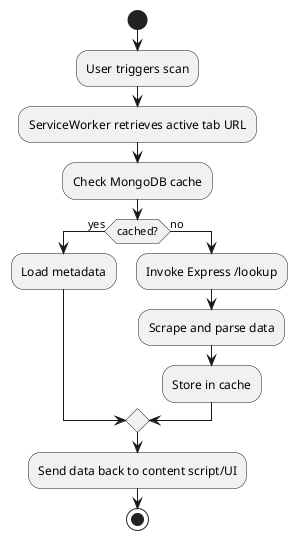 @startuml
start
:User triggers scan;
:ServiceWorker retrieves active tab URL;
:Check MongoDB cache;
if (cached?) then (yes)
  :Load metadata;
else (no)
  :Invoke Express /lookup;
  :Scrape and parse data;
  :Store in cache;
endif
:Send data back to content script/UI;
stop
@enduml